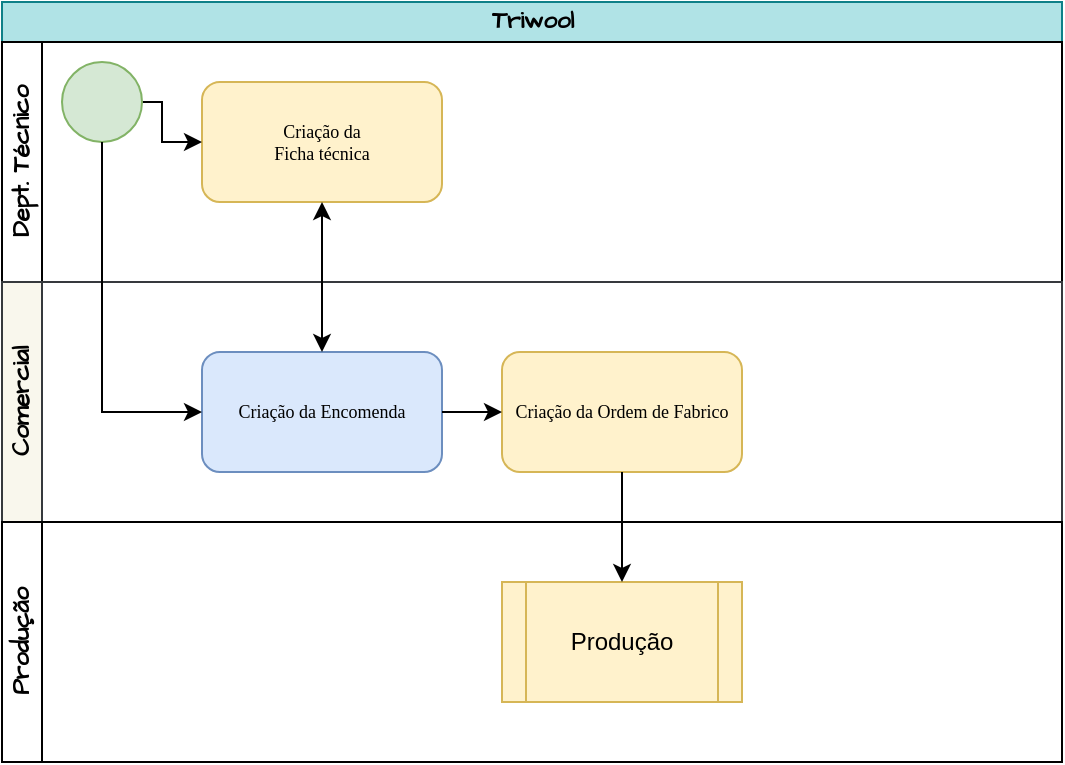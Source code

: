 <mxfile version="24.4.4" type="github">
  <diagram name="Página-1" id="gCnSP9DHalBOpo_OgWD9">
    <mxGraphModel dx="736" dy="520" grid="1" gridSize="10" guides="1" tooltips="1" connect="1" arrows="1" fold="1" page="1" pageScale="1" pageWidth="827" pageHeight="1169" math="0" shadow="0">
      <root>
        <mxCell id="0" />
        <mxCell id="1" parent="0" />
        <mxCell id="wdGilvAF-dGO39bZbz52-3" value="Triwool" style="swimlane;childLayout=stackLayout;resizeParent=1;resizeParentMax=0;horizontal=1;startSize=20;horizontalStack=0;html=1;hachureGap=4;fontFamily=Architects Daughter;fontSource=https%3A%2F%2Ffonts.googleapis.com%2Fcss%3Ffamily%3DArchitects%2BDaughter;fillColor=#b0e3e6;strokeColor=#0e8088;sketchStyle=rough;" parent="1" vertex="1">
          <mxGeometry x="70" y="30" width="530" height="380" as="geometry" />
        </mxCell>
        <mxCell id="wdGilvAF-dGO39bZbz52-4" value="Dept. Técnico" style="swimlane;startSize=20;horizontal=0;html=1;hachureGap=4;fontFamily=Architects Daughter;fontSource=https%3A%2F%2Ffonts.googleapis.com%2Fcss%3Ffamily%3DArchitects%2BDaughter;sketchStyle=rough;" parent="wdGilvAF-dGO39bZbz52-3" vertex="1">
          <mxGeometry y="20" width="530" height="120" as="geometry" />
        </mxCell>
        <mxCell id="wdGilvAF-dGO39bZbz52-9" value="Criação da&lt;div&gt;Ficha técnica&lt;/div&gt;" style="rounded=1;whiteSpace=wrap;hachureGap=4;fontFamily=Verdana;fillColor=#fff2cc;strokeColor=#d6b656;fillStyle=solid;sketchStyle=rough;html=1;fontSize=9;" parent="wdGilvAF-dGO39bZbz52-4" vertex="1">
          <mxGeometry x="100" y="20" width="120" height="60" as="geometry" />
        </mxCell>
        <mxCell id="UnYJjGZQxUQxzCnW-5op-36" value="" style="edgeStyle=orthogonalEdgeStyle;rounded=0;orthogonalLoop=1;jettySize=auto;html=1;" edge="1" parent="wdGilvAF-dGO39bZbz52-4" source="UnYJjGZQxUQxzCnW-5op-15" target="wdGilvAF-dGO39bZbz52-9">
          <mxGeometry relative="1" as="geometry">
            <Array as="points">
              <mxPoint x="80" y="30" />
              <mxPoint x="80" y="50" />
            </Array>
          </mxGeometry>
        </mxCell>
        <mxCell id="UnYJjGZQxUQxzCnW-5op-15" value="" style="ellipse;whiteSpace=wrap;html=1;aspect=fixed;fillColor=#d5e8d4;strokeColor=#82b366;" vertex="1" parent="wdGilvAF-dGO39bZbz52-4">
          <mxGeometry x="30" y="10" width="40" height="40" as="geometry" />
        </mxCell>
        <mxCell id="wdGilvAF-dGO39bZbz52-5" value="Comercial" style="swimlane;startSize=20;horizontal=0;html=1;hachureGap=4;fontFamily=Architects Daughter;fontSource=https%3A%2F%2Ffonts.googleapis.com%2Fcss%3Ffamily%3DArchitects%2BDaughter;sketchStyle=rough;fillColor=#f9f7ed;strokeColor=#36393d;" parent="wdGilvAF-dGO39bZbz52-3" vertex="1">
          <mxGeometry y="140" width="530" height="120" as="geometry" />
        </mxCell>
        <mxCell id="UnYJjGZQxUQxzCnW-5op-17" value="Criação da Encomenda" style="whiteSpace=wrap;html=1;fontSize=9;fontFamily=Verdana;fillColor=#dae8fc;strokeColor=#6c8ebf;rounded=1;hachureGap=4;fillStyle=solid;sketchStyle=rough;" vertex="1" parent="wdGilvAF-dGO39bZbz52-5">
          <mxGeometry x="100" y="35" width="120" height="60" as="geometry" />
        </mxCell>
        <mxCell id="UnYJjGZQxUQxzCnW-5op-21" value="Criação da Ordem de Fabrico" style="whiteSpace=wrap;html=1;fontSize=9;fontFamily=Verdana;fillColor=#fff2cc;strokeColor=#d6b656;rounded=1;hachureGap=4;fillStyle=solid;sketchStyle=rough;" vertex="1" parent="wdGilvAF-dGO39bZbz52-5">
          <mxGeometry x="250" y="35" width="120" height="60" as="geometry" />
        </mxCell>
        <mxCell id="UnYJjGZQxUQxzCnW-5op-22" value="" style="edgeStyle=orthogonalEdgeStyle;rounded=0;orthogonalLoop=1;jettySize=auto;html=1;" edge="1" parent="wdGilvAF-dGO39bZbz52-5" source="UnYJjGZQxUQxzCnW-5op-17" target="UnYJjGZQxUQxzCnW-5op-21">
          <mxGeometry relative="1" as="geometry" />
        </mxCell>
        <mxCell id="wdGilvAF-dGO39bZbz52-6" value="Produção" style="swimlane;startSize=20;horizontal=0;html=1;hachureGap=4;fontFamily=Architects Daughter;fontSource=https%3A%2F%2Ffonts.googleapis.com%2Fcss%3Ffamily%3DArchitects%2BDaughter;sketchStyle=rough;" parent="wdGilvAF-dGO39bZbz52-3" vertex="1">
          <mxGeometry y="260" width="530" height="120" as="geometry" />
        </mxCell>
        <mxCell id="UnYJjGZQxUQxzCnW-5op-38" value="Produção" style="shape=process;whiteSpace=wrap;html=1;backgroundOutline=1;fillColor=#fff2cc;strokeColor=#d6b656;" vertex="1" parent="wdGilvAF-dGO39bZbz52-6">
          <mxGeometry x="250" y="30" width="120" height="60" as="geometry" />
        </mxCell>
        <mxCell id="UnYJjGZQxUQxzCnW-5op-20" value="" style="endArrow=classic;startArrow=classic;html=1;rounded=0;entryX=0.5;entryY=1;entryDx=0;entryDy=0;exitX=0.5;exitY=0;exitDx=0;exitDy=0;" edge="1" parent="wdGilvAF-dGO39bZbz52-3" source="UnYJjGZQxUQxzCnW-5op-17" target="wdGilvAF-dGO39bZbz52-9">
          <mxGeometry width="50" height="50" relative="1" as="geometry">
            <mxPoint x="220" y="270" as="sourcePoint" />
            <mxPoint x="270" y="220" as="targetPoint" />
          </mxGeometry>
        </mxCell>
        <mxCell id="UnYJjGZQxUQxzCnW-5op-37" style="edgeStyle=orthogonalEdgeStyle;rounded=0;orthogonalLoop=1;jettySize=auto;html=1;entryX=0;entryY=0.5;entryDx=0;entryDy=0;exitX=0.5;exitY=1;exitDx=0;exitDy=0;" edge="1" parent="wdGilvAF-dGO39bZbz52-3" source="UnYJjGZQxUQxzCnW-5op-15" target="UnYJjGZQxUQxzCnW-5op-17">
          <mxGeometry relative="1" as="geometry">
            <Array as="points">
              <mxPoint x="50" y="205" />
            </Array>
          </mxGeometry>
        </mxCell>
        <mxCell id="UnYJjGZQxUQxzCnW-5op-39" style="edgeStyle=orthogonalEdgeStyle;rounded=0;orthogonalLoop=1;jettySize=auto;html=1;" edge="1" parent="wdGilvAF-dGO39bZbz52-3" source="UnYJjGZQxUQxzCnW-5op-21" target="UnYJjGZQxUQxzCnW-5op-38">
          <mxGeometry relative="1" as="geometry" />
        </mxCell>
      </root>
    </mxGraphModel>
  </diagram>
</mxfile>
